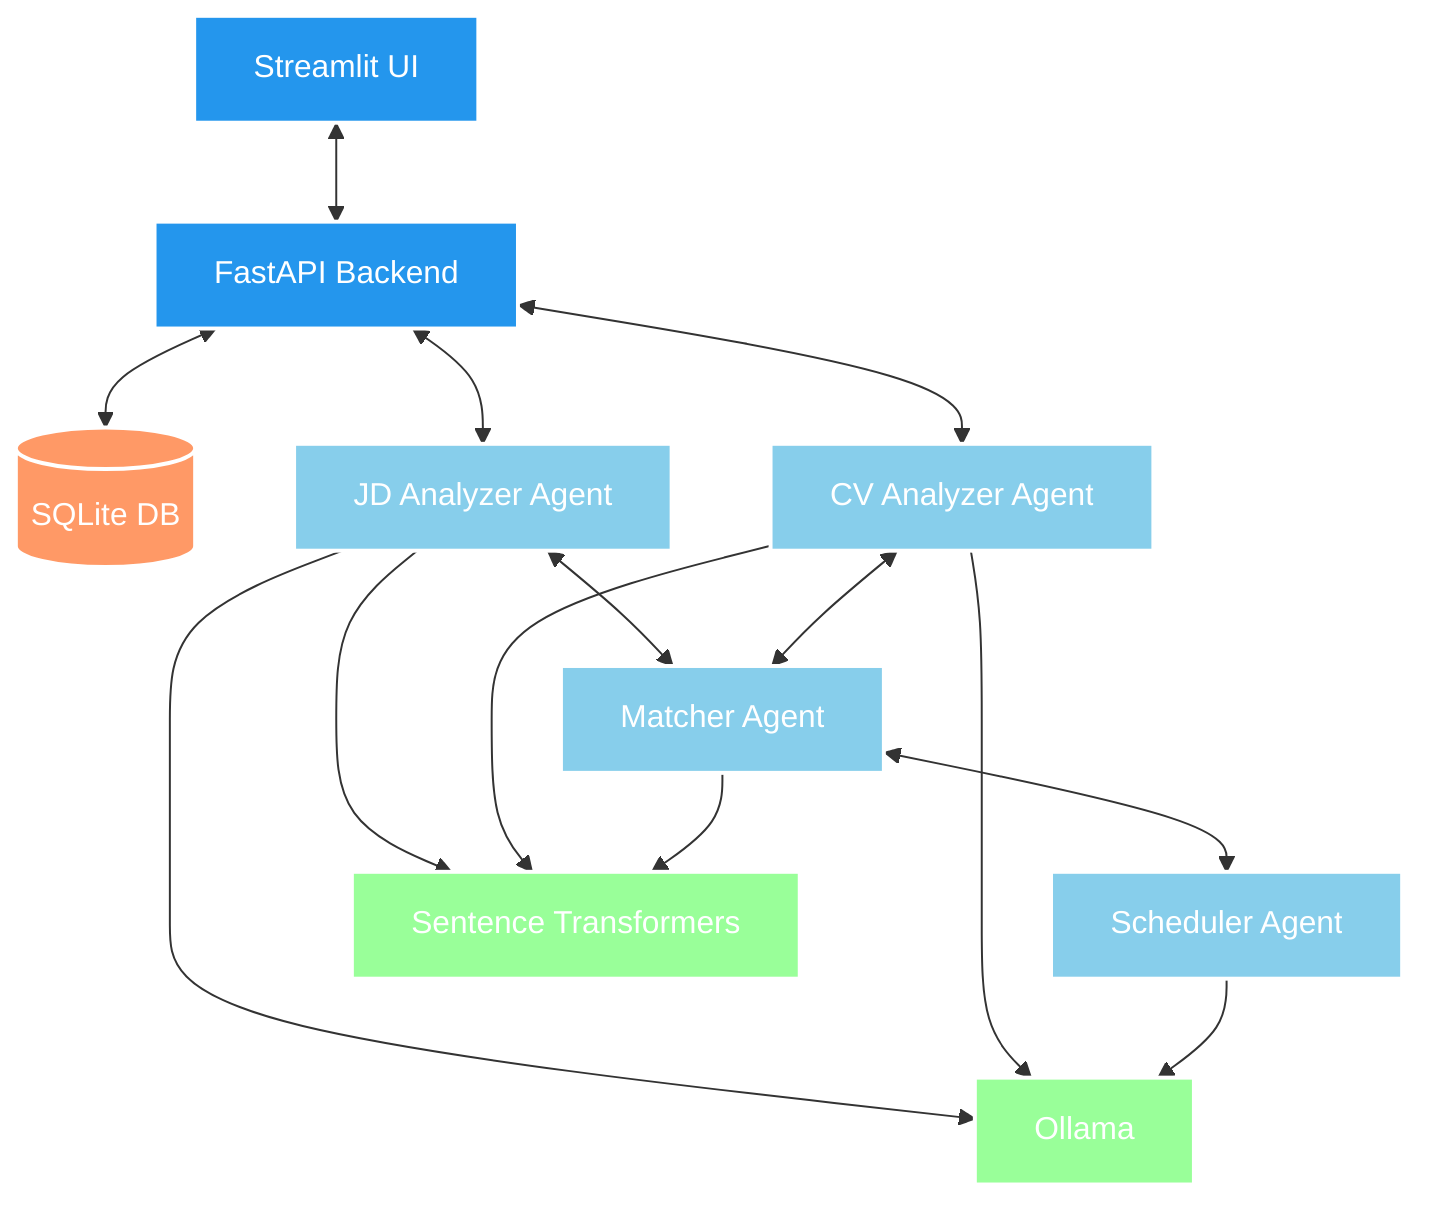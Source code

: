 graph TD
    UI[Streamlit UI] <--> API[FastAPI Backend]
    API <--> DB[(SQLite DB)]
    
    API <--> JD[JD Analyzer Agent]
    API <--> CV[CV Analyzer Agent]
    
    JD <--> MA[Matcher Agent]
    CV <--> MA
    
    MA <--> SA[Scheduler Agent]
    
    JD --> ST[Sentence Transformers]
    CV --> ST
    MA --> ST
    
    JD --> OL[Ollama]
    CV --> OL
    SA --> OL

    classDef primary fill:#2496ed,stroke:#fff,stroke-width:2px,color:#fff
    classDef secondary fill:#87ceeb,stroke:#fff,stroke-width:2px,color:#fff
    classDef database fill:#f96,stroke:#fff,stroke-width:2px,color:#fff
    classDef ai fill:#9f9,stroke:#fff,stroke-width:2px,color:#fff
    
    class UI,API primary
    class JD,CV,MA,SA secondary
    class DB database
    class ST,OL ai